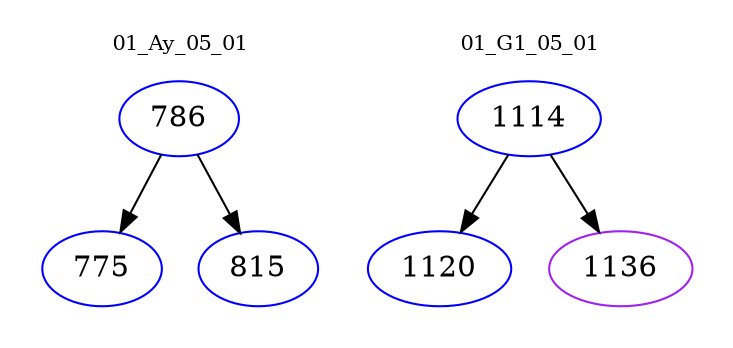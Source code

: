 digraph{
subgraph cluster_0 {
color = white
label = "01_Ay_05_01";
fontsize=10;
T0_786 [label="786", color="blue"]
T0_786 -> T0_775 [color="black"]
T0_775 [label="775", color="blue"]
T0_786 -> T0_815 [color="black"]
T0_815 [label="815", color="blue"]
}
subgraph cluster_1 {
color = white
label = "01_G1_05_01";
fontsize=10;
T1_1114 [label="1114", color="blue"]
T1_1114 -> T1_1120 [color="black"]
T1_1120 [label="1120", color="blue"]
T1_1114 -> T1_1136 [color="black"]
T1_1136 [label="1136", color="purple"]
}
}

